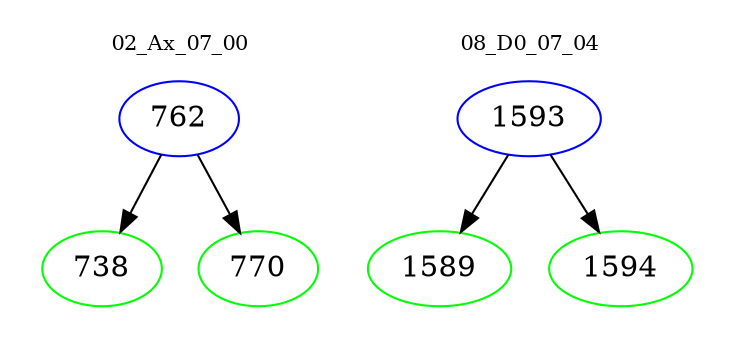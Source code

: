 digraph{
subgraph cluster_0 {
color = white
label = "02_Ax_07_00";
fontsize=10;
T0_762 [label="762", color="blue"]
T0_762 -> T0_738 [color="black"]
T0_738 [label="738", color="green"]
T0_762 -> T0_770 [color="black"]
T0_770 [label="770", color="green"]
}
subgraph cluster_1 {
color = white
label = "08_D0_07_04";
fontsize=10;
T1_1593 [label="1593", color="blue"]
T1_1593 -> T1_1589 [color="black"]
T1_1589 [label="1589", color="green"]
T1_1593 -> T1_1594 [color="black"]
T1_1594 [label="1594", color="green"]
}
}
